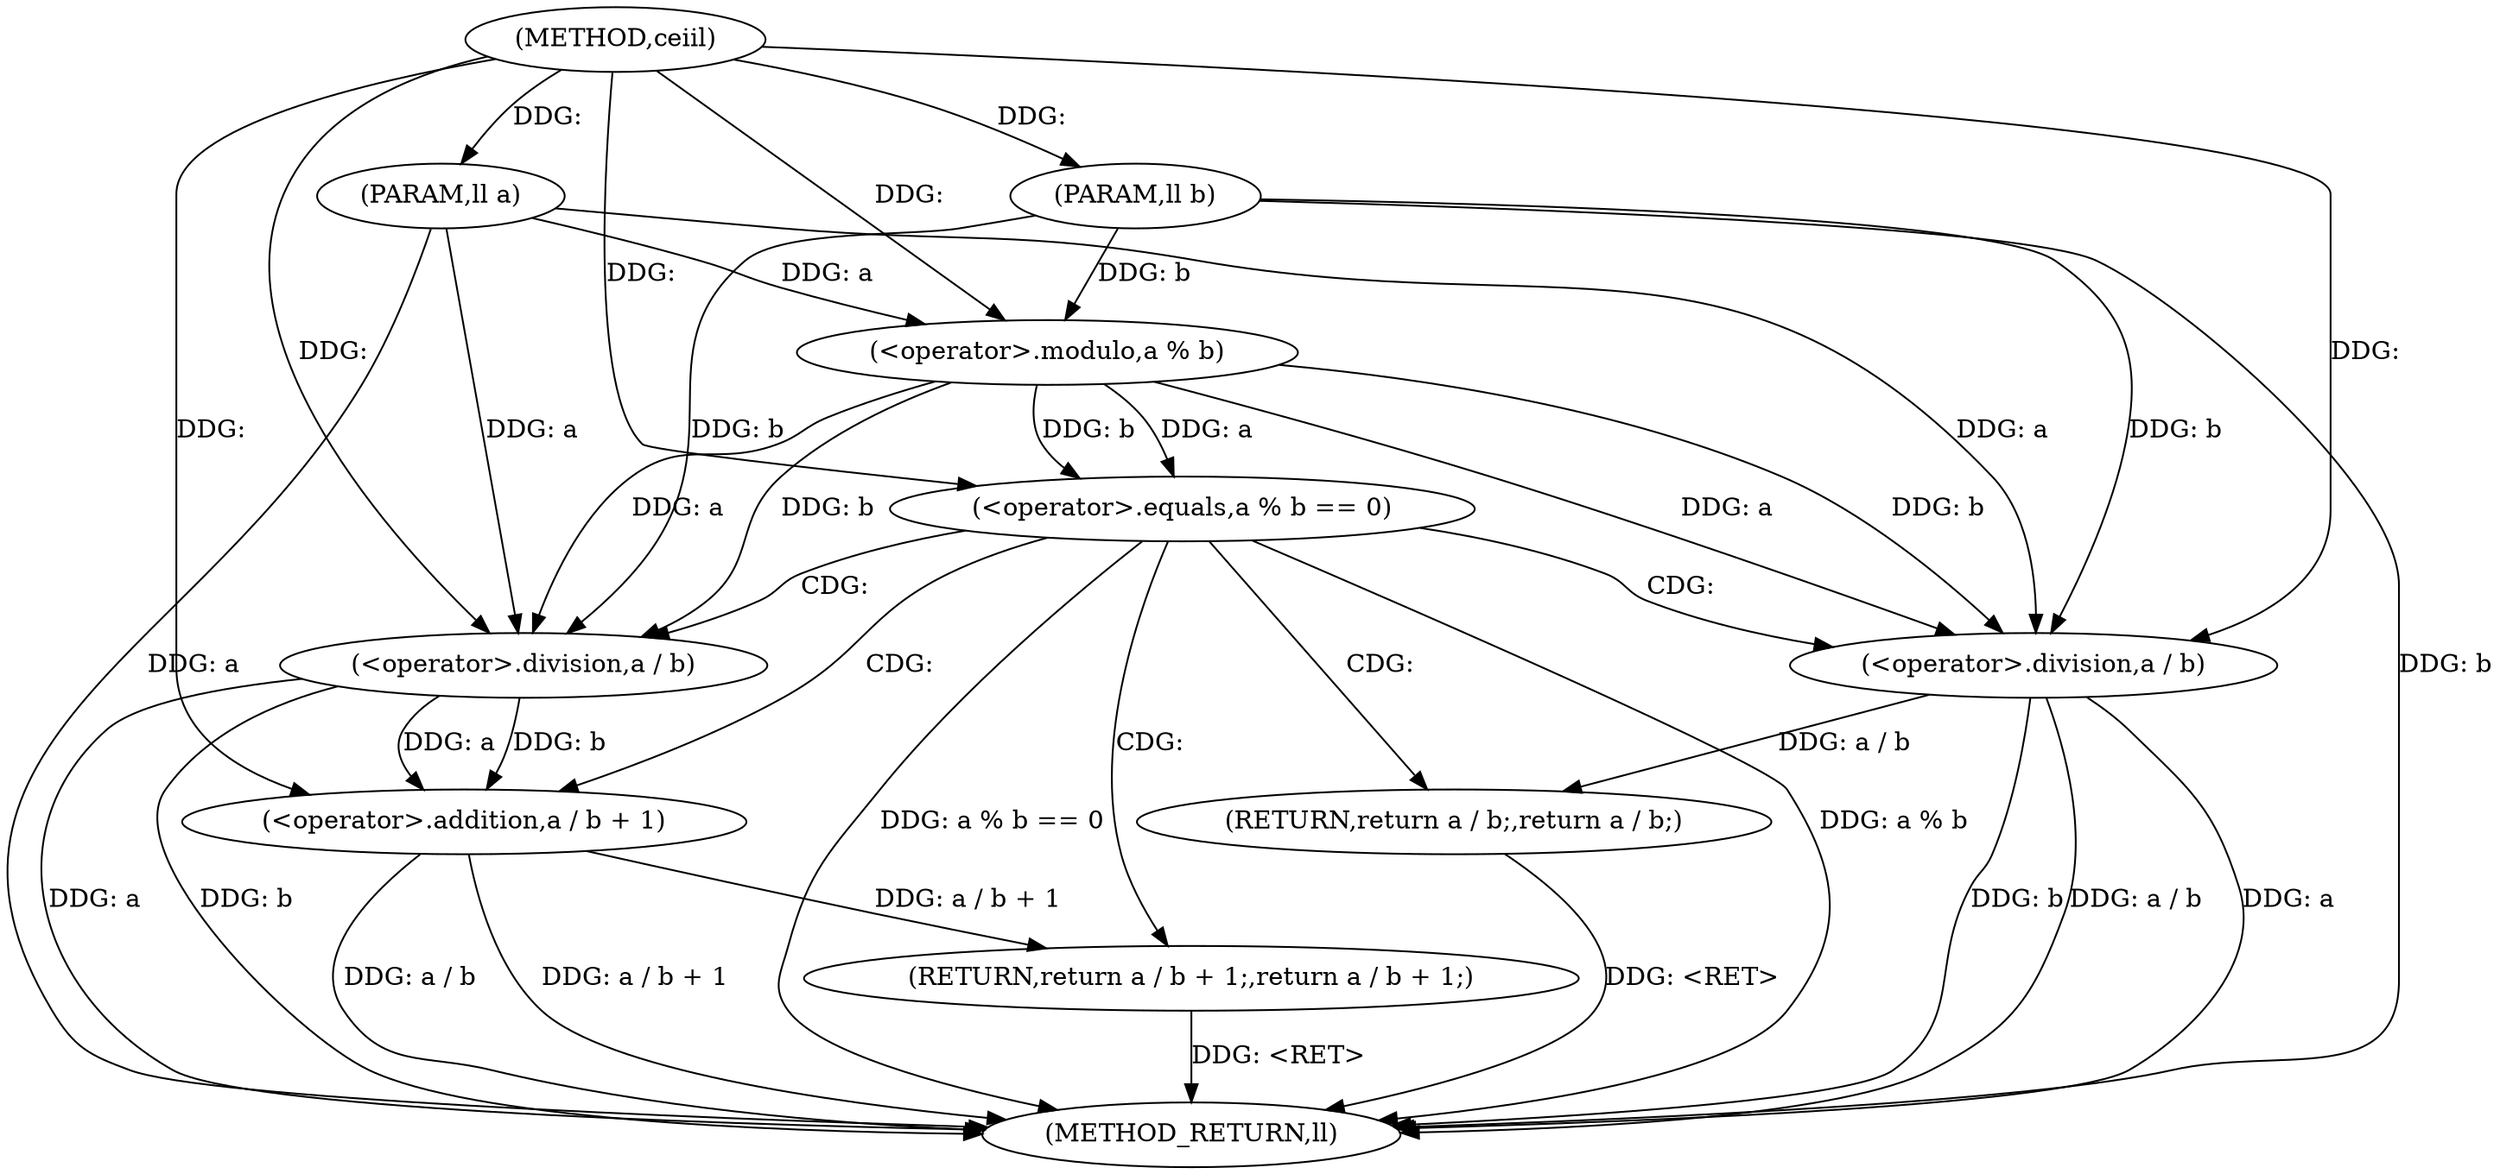 digraph "ceiil" {  
"1000157" [label = "(METHOD,ceiil)" ]
"1000178" [label = "(METHOD_RETURN,ll)" ]
"1000158" [label = "(PARAM,ll a)" ]
"1000159" [label = "(PARAM,ll b)" ]
"1000162" [label = "(<operator>.equals,a % b == 0)" ]
"1000167" [label = "(RETURN,return a / b;,return a / b;)" ]
"1000168" [label = "(<operator>.division,a / b)" ]
"1000172" [label = "(RETURN,return a / b + 1;,return a / b + 1;)" ]
"1000163" [label = "(<operator>.modulo,a % b)" ]
"1000173" [label = "(<operator>.addition,a / b + 1)" ]
"1000174" [label = "(<operator>.division,a / b)" ]
  "1000172" -> "1000178"  [ label = "DDG: <RET>"] 
  "1000167" -> "1000178"  [ label = "DDG: <RET>"] 
  "1000158" -> "1000178"  [ label = "DDG: a"] 
  "1000159" -> "1000178"  [ label = "DDG: b"] 
  "1000162" -> "1000178"  [ label = "DDG: a % b"] 
  "1000162" -> "1000178"  [ label = "DDG: a % b == 0"] 
  "1000174" -> "1000178"  [ label = "DDG: a"] 
  "1000174" -> "1000178"  [ label = "DDG: b"] 
  "1000173" -> "1000178"  [ label = "DDG: a / b"] 
  "1000173" -> "1000178"  [ label = "DDG: a / b + 1"] 
  "1000168" -> "1000178"  [ label = "DDG: a"] 
  "1000168" -> "1000178"  [ label = "DDG: b"] 
  "1000168" -> "1000178"  [ label = "DDG: a / b"] 
  "1000157" -> "1000158"  [ label = "DDG: "] 
  "1000157" -> "1000159"  [ label = "DDG: "] 
  "1000168" -> "1000167"  [ label = "DDG: a / b"] 
  "1000163" -> "1000162"  [ label = "DDG: a"] 
  "1000163" -> "1000162"  [ label = "DDG: b"] 
  "1000157" -> "1000162"  [ label = "DDG: "] 
  "1000173" -> "1000172"  [ label = "DDG: a / b + 1"] 
  "1000158" -> "1000163"  [ label = "DDG: a"] 
  "1000157" -> "1000163"  [ label = "DDG: "] 
  "1000159" -> "1000163"  [ label = "DDG: b"] 
  "1000163" -> "1000168"  [ label = "DDG: a"] 
  "1000158" -> "1000168"  [ label = "DDG: a"] 
  "1000157" -> "1000168"  [ label = "DDG: "] 
  "1000163" -> "1000168"  [ label = "DDG: b"] 
  "1000159" -> "1000168"  [ label = "DDG: b"] 
  "1000174" -> "1000173"  [ label = "DDG: b"] 
  "1000174" -> "1000173"  [ label = "DDG: a"] 
  "1000157" -> "1000173"  [ label = "DDG: "] 
  "1000163" -> "1000174"  [ label = "DDG: a"] 
  "1000158" -> "1000174"  [ label = "DDG: a"] 
  "1000157" -> "1000174"  [ label = "DDG: "] 
  "1000163" -> "1000174"  [ label = "DDG: b"] 
  "1000159" -> "1000174"  [ label = "DDG: b"] 
  "1000162" -> "1000168"  [ label = "CDG: "] 
  "1000162" -> "1000174"  [ label = "CDG: "] 
  "1000162" -> "1000167"  [ label = "CDG: "] 
  "1000162" -> "1000172"  [ label = "CDG: "] 
  "1000162" -> "1000173"  [ label = "CDG: "] 
}
